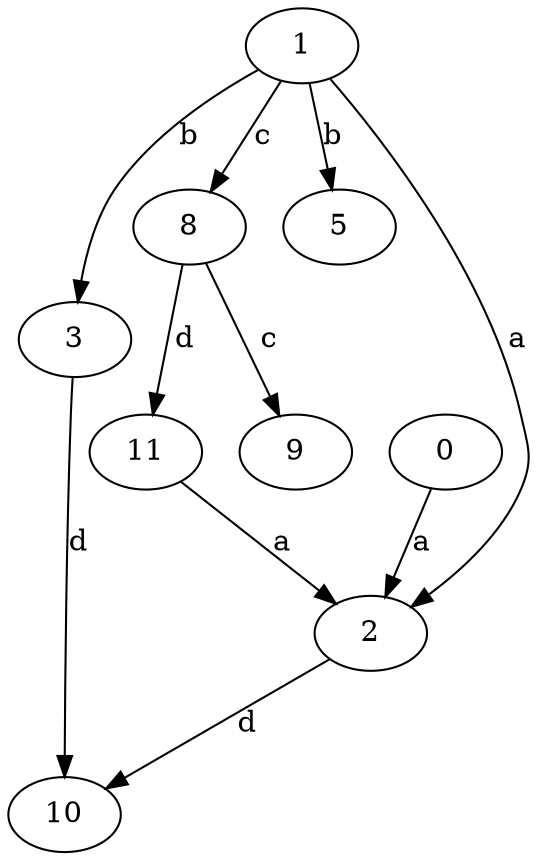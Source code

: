 strict digraph  {
2;
3;
5;
0;
1;
8;
9;
10;
11;
2 -> 10  [label=d];
3 -> 10  [label=d];
0 -> 2  [label=a];
1 -> 2  [label=a];
1 -> 3  [label=b];
1 -> 5  [label=b];
1 -> 8  [label=c];
8 -> 9  [label=c];
8 -> 11  [label=d];
11 -> 2  [label=a];
}
